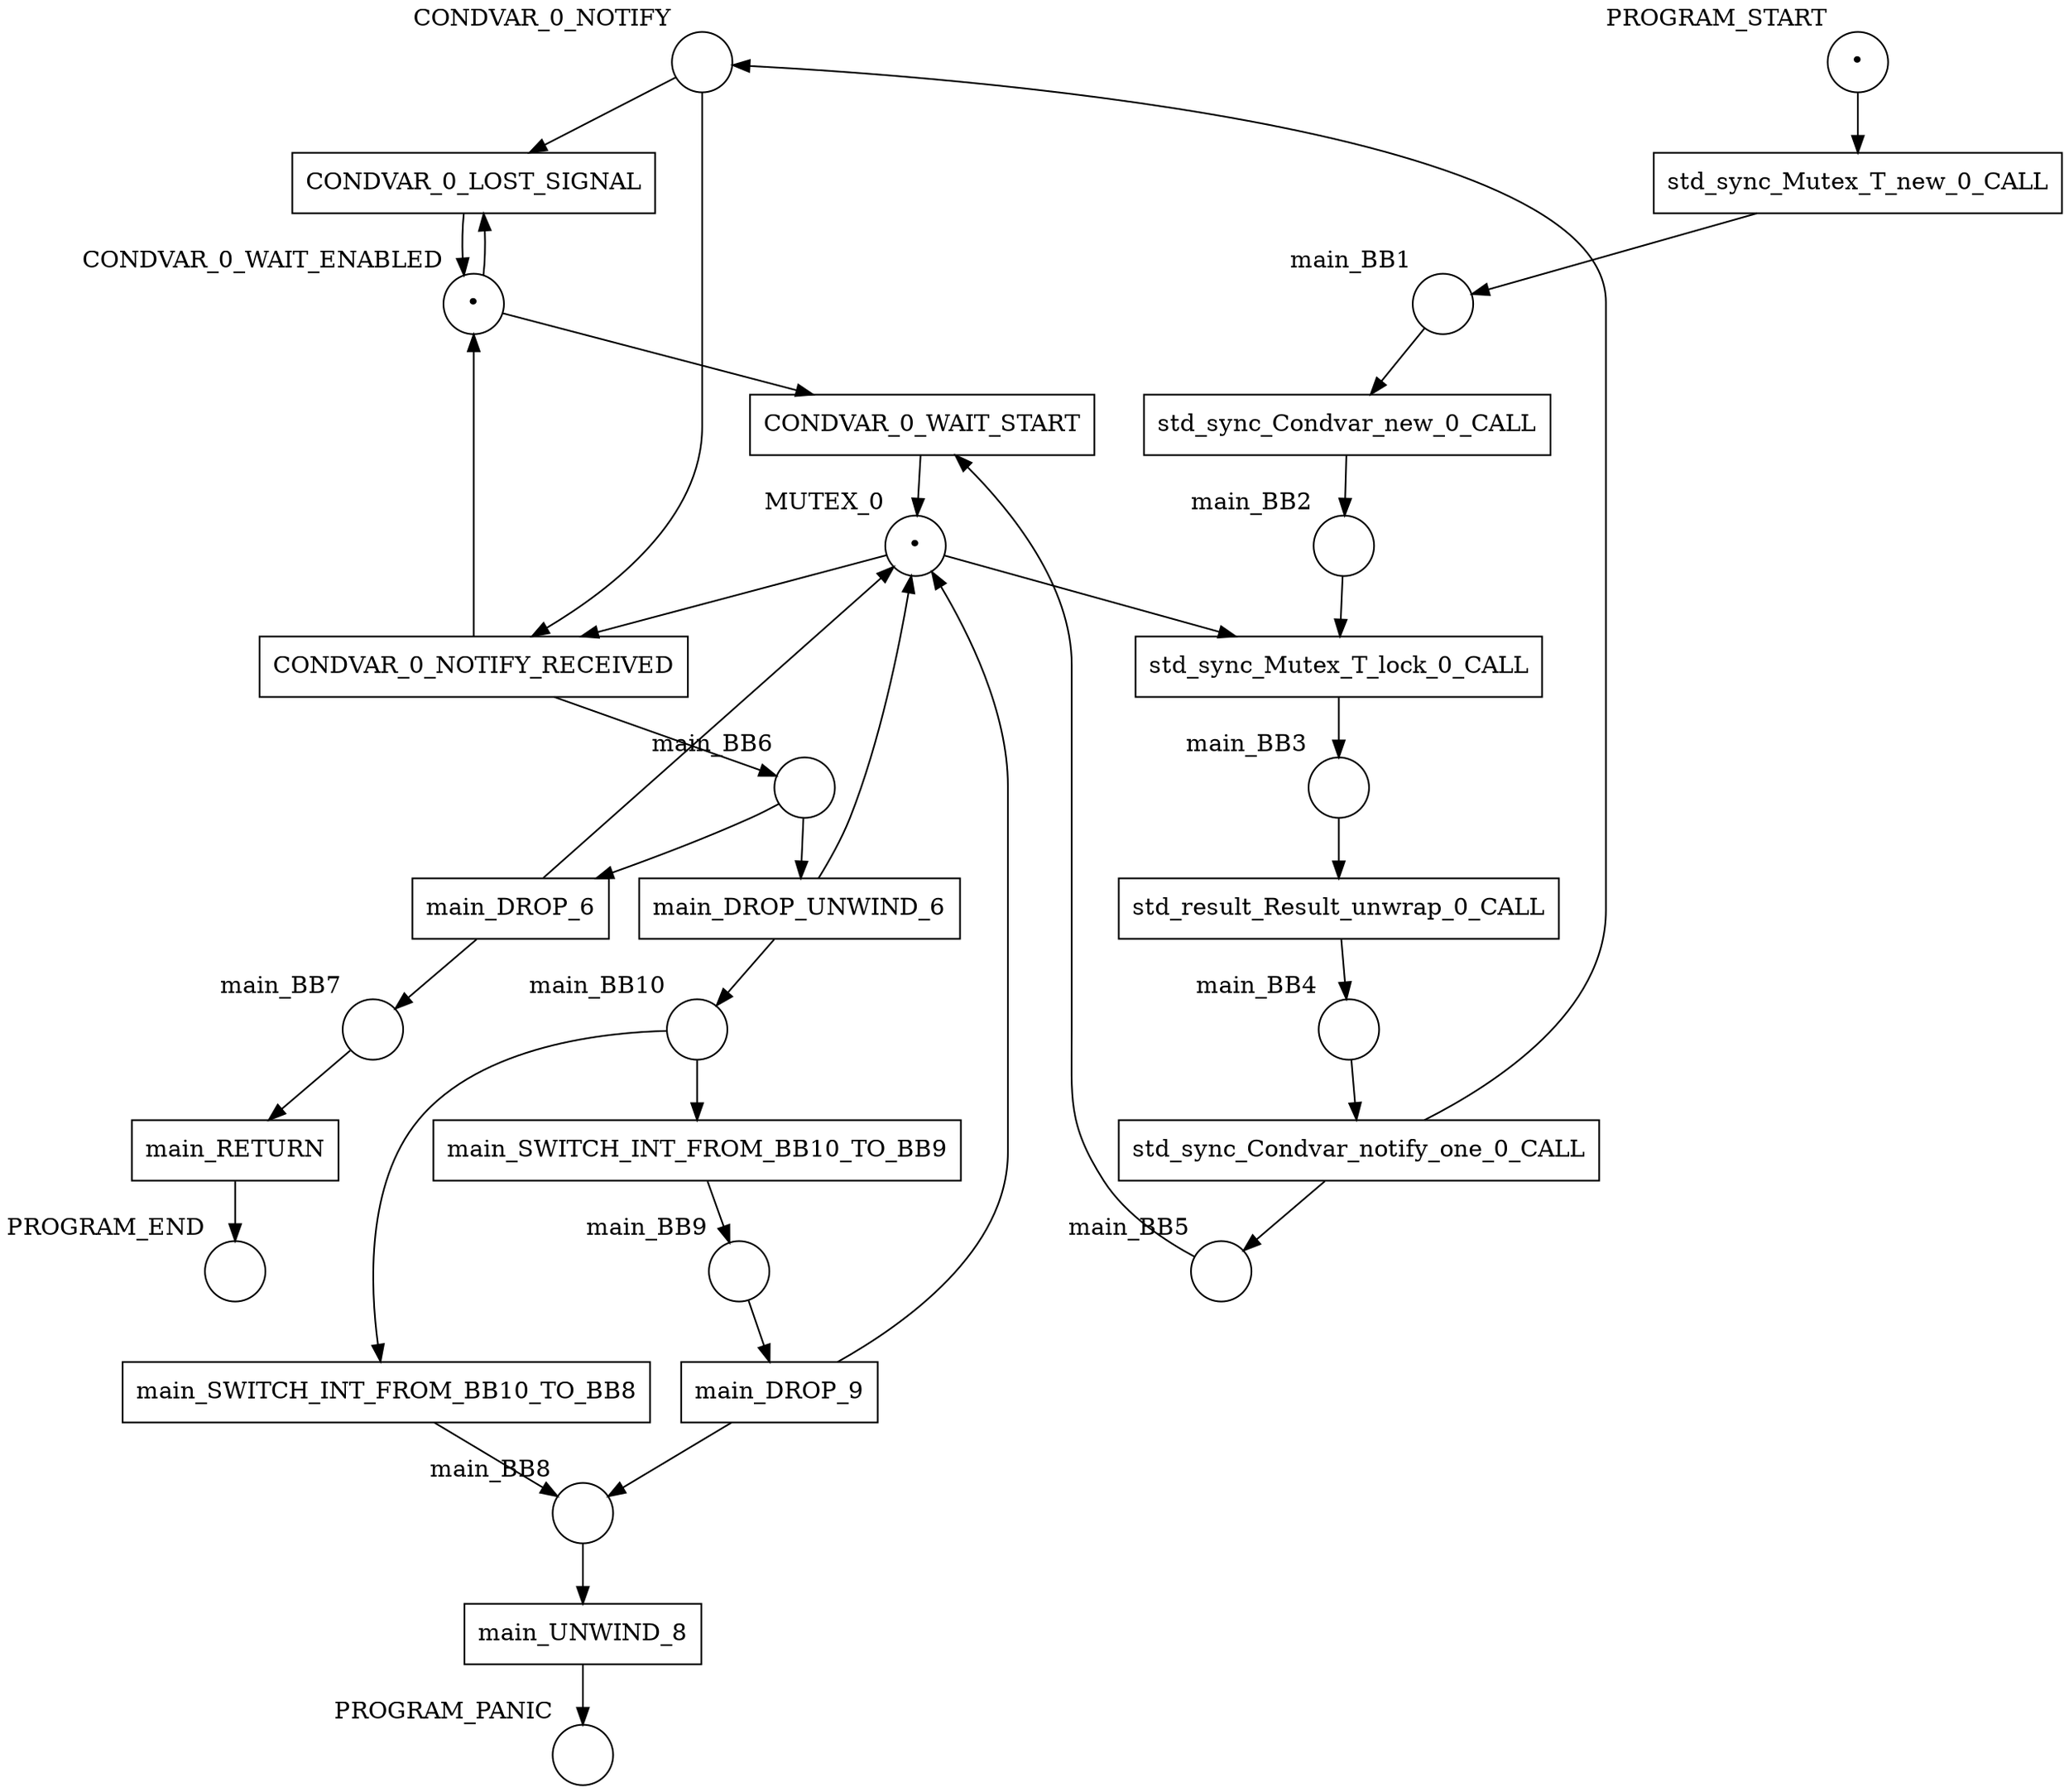 digraph petrinet {
    CONDVAR_0_NOTIFY [shape="circle" xlabel="CONDVAR_0_NOTIFY" label=""];
    CONDVAR_0_WAIT_ENABLED [shape="circle" xlabel="CONDVAR_0_WAIT_ENABLED" label="•"];
    MUTEX_0 [shape="circle" xlabel="MUTEX_0" label="•"];
    PROGRAM_END [shape="circle" xlabel="PROGRAM_END" label=""];
    PROGRAM_PANIC [shape="circle" xlabel="PROGRAM_PANIC" label=""];
    PROGRAM_START [shape="circle" xlabel="PROGRAM_START" label="•"];
    main_BB1 [shape="circle" xlabel="main_BB1" label=""];
    main_BB10 [shape="circle" xlabel="main_BB10" label=""];
    main_BB2 [shape="circle" xlabel="main_BB2" label=""];
    main_BB3 [shape="circle" xlabel="main_BB3" label=""];
    main_BB4 [shape="circle" xlabel="main_BB4" label=""];
    main_BB5 [shape="circle" xlabel="main_BB5" label=""];
    main_BB6 [shape="circle" xlabel="main_BB6" label=""];
    main_BB7 [shape="circle" xlabel="main_BB7" label=""];
    main_BB8 [shape="circle" xlabel="main_BB8" label=""];
    main_BB9 [shape="circle" xlabel="main_BB9" label=""];
    CONDVAR_0_LOST_SIGNAL [shape="box" xlabel="" label="CONDVAR_0_LOST_SIGNAL"];
    CONDVAR_0_NOTIFY_RECEIVED [shape="box" xlabel="" label="CONDVAR_0_NOTIFY_RECEIVED"];
    CONDVAR_0_WAIT_START [shape="box" xlabel="" label="CONDVAR_0_WAIT_START"];
    main_DROP_6 [shape="box" xlabel="" label="main_DROP_6"];
    main_DROP_9 [shape="box" xlabel="" label="main_DROP_9"];
    main_DROP_UNWIND_6 [shape="box" xlabel="" label="main_DROP_UNWIND_6"];
    main_RETURN [shape="box" xlabel="" label="main_RETURN"];
    main_SWITCH_INT_FROM_BB10_TO_BB8 [shape="box" xlabel="" label="main_SWITCH_INT_FROM_BB10_TO_BB8"];
    main_SWITCH_INT_FROM_BB10_TO_BB9 [shape="box" xlabel="" label="main_SWITCH_INT_FROM_BB10_TO_BB9"];
    main_UNWIND_8 [shape="box" xlabel="" label="main_UNWIND_8"];
    std_result_Result_unwrap_0_CALL [shape="box" xlabel="" label="std_result_Result_unwrap_0_CALL"];
    std_sync_Condvar_new_0_CALL [shape="box" xlabel="" label="std_sync_Condvar_new_0_CALL"];
    std_sync_Condvar_notify_one_0_CALL [shape="box" xlabel="" label="std_sync_Condvar_notify_one_0_CALL"];
    std_sync_Mutex_T_lock_0_CALL [shape="box" xlabel="" label="std_sync_Mutex_T_lock_0_CALL"];
    std_sync_Mutex_T_new_0_CALL [shape="box" xlabel="" label="std_sync_Mutex_T_new_0_CALL"];
    CONDVAR_0_NOTIFY -> CONDVAR_0_LOST_SIGNAL;
    CONDVAR_0_NOTIFY -> CONDVAR_0_NOTIFY_RECEIVED;
    CONDVAR_0_WAIT_ENABLED -> CONDVAR_0_LOST_SIGNAL;
    CONDVAR_0_WAIT_ENABLED -> CONDVAR_0_WAIT_START;
    MUTEX_0 -> CONDVAR_0_NOTIFY_RECEIVED;
    MUTEX_0 -> std_sync_Mutex_T_lock_0_CALL;
    PROGRAM_START -> std_sync_Mutex_T_new_0_CALL;
    main_BB1 -> std_sync_Condvar_new_0_CALL;
    main_BB10 -> main_SWITCH_INT_FROM_BB10_TO_BB8;
    main_BB10 -> main_SWITCH_INT_FROM_BB10_TO_BB9;
    main_BB2 -> std_sync_Mutex_T_lock_0_CALL;
    main_BB3 -> std_result_Result_unwrap_0_CALL;
    main_BB4 -> std_sync_Condvar_notify_one_0_CALL;
    main_BB5 -> CONDVAR_0_WAIT_START;
    main_BB6 -> main_DROP_6;
    main_BB6 -> main_DROP_UNWIND_6;
    main_BB7 -> main_RETURN;
    main_BB8 -> main_UNWIND_8;
    main_BB9 -> main_DROP_9;
    CONDVAR_0_LOST_SIGNAL -> CONDVAR_0_WAIT_ENABLED;
    CONDVAR_0_NOTIFY_RECEIVED -> CONDVAR_0_WAIT_ENABLED;
    CONDVAR_0_NOTIFY_RECEIVED -> main_BB6;
    CONDVAR_0_WAIT_START -> MUTEX_0;
    main_DROP_6 -> MUTEX_0;
    main_DROP_6 -> main_BB7;
    main_DROP_9 -> MUTEX_0;
    main_DROP_9 -> main_BB8;
    main_DROP_UNWIND_6 -> MUTEX_0;
    main_DROP_UNWIND_6 -> main_BB10;
    main_RETURN -> PROGRAM_END;
    main_SWITCH_INT_FROM_BB10_TO_BB8 -> main_BB8;
    main_SWITCH_INT_FROM_BB10_TO_BB9 -> main_BB9;
    main_UNWIND_8 -> PROGRAM_PANIC;
    std_result_Result_unwrap_0_CALL -> main_BB4;
    std_sync_Condvar_new_0_CALL -> main_BB2;
    std_sync_Condvar_notify_one_0_CALL -> CONDVAR_0_NOTIFY;
    std_sync_Condvar_notify_one_0_CALL -> main_BB5;
    std_sync_Mutex_T_lock_0_CALL -> main_BB3;
    std_sync_Mutex_T_new_0_CALL -> main_BB1;
}

